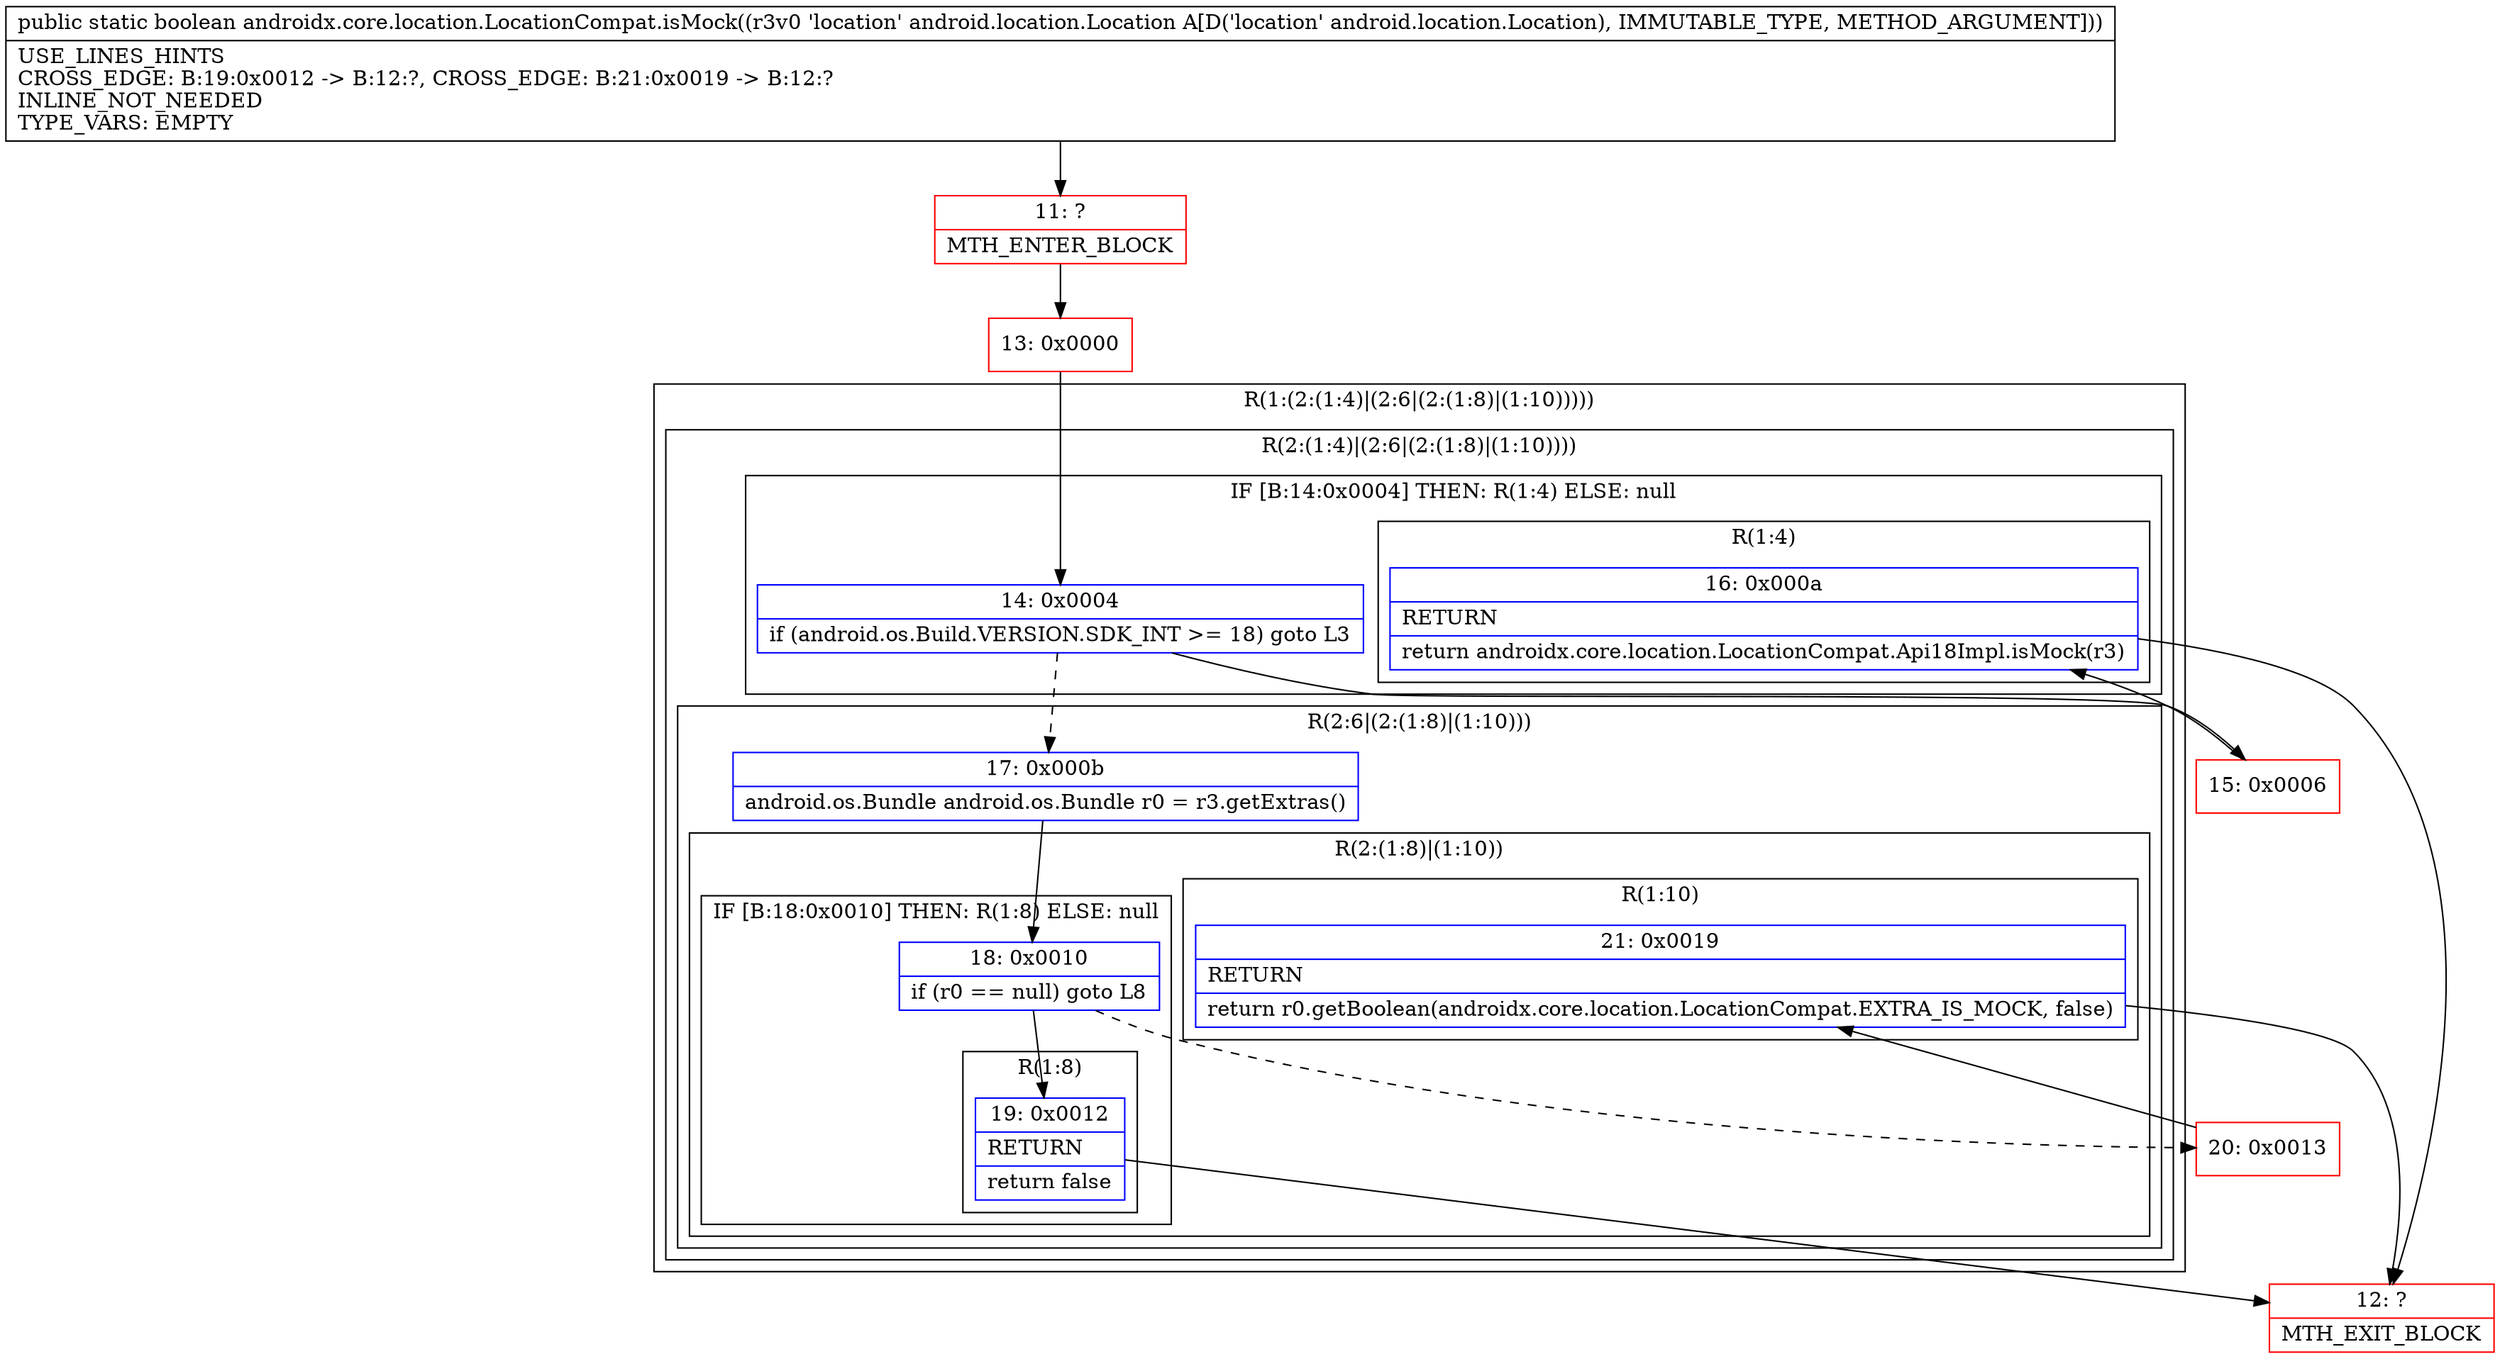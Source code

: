 digraph "CFG forandroidx.core.location.LocationCompat.isMock(Landroid\/location\/Location;)Z" {
subgraph cluster_Region_9513867 {
label = "R(1:(2:(1:4)|(2:6|(2:(1:8)|(1:10)))))";
node [shape=record,color=blue];
subgraph cluster_Region_2036872619 {
label = "R(2:(1:4)|(2:6|(2:(1:8)|(1:10))))";
node [shape=record,color=blue];
subgraph cluster_IfRegion_184393930 {
label = "IF [B:14:0x0004] THEN: R(1:4) ELSE: null";
node [shape=record,color=blue];
Node_14 [shape=record,label="{14\:\ 0x0004|if (android.os.Build.VERSION.SDK_INT \>= 18) goto L3\l}"];
subgraph cluster_Region_2062399876 {
label = "R(1:4)";
node [shape=record,color=blue];
Node_16 [shape=record,label="{16\:\ 0x000a|RETURN\l|return androidx.core.location.LocationCompat.Api18Impl.isMock(r3)\l}"];
}
}
subgraph cluster_Region_1295799033 {
label = "R(2:6|(2:(1:8)|(1:10)))";
node [shape=record,color=blue];
Node_17 [shape=record,label="{17\:\ 0x000b|android.os.Bundle android.os.Bundle r0 = r3.getExtras()\l}"];
subgraph cluster_Region_1940457505 {
label = "R(2:(1:8)|(1:10))";
node [shape=record,color=blue];
subgraph cluster_IfRegion_1287476828 {
label = "IF [B:18:0x0010] THEN: R(1:8) ELSE: null";
node [shape=record,color=blue];
Node_18 [shape=record,label="{18\:\ 0x0010|if (r0 == null) goto L8\l}"];
subgraph cluster_Region_1263845010 {
label = "R(1:8)";
node [shape=record,color=blue];
Node_19 [shape=record,label="{19\:\ 0x0012|RETURN\l|return false\l}"];
}
}
subgraph cluster_Region_374359550 {
label = "R(1:10)";
node [shape=record,color=blue];
Node_21 [shape=record,label="{21\:\ 0x0019|RETURN\l|return r0.getBoolean(androidx.core.location.LocationCompat.EXTRA_IS_MOCK, false)\l}"];
}
}
}
}
}
Node_11 [shape=record,color=red,label="{11\:\ ?|MTH_ENTER_BLOCK\l}"];
Node_13 [shape=record,color=red,label="{13\:\ 0x0000}"];
Node_15 [shape=record,color=red,label="{15\:\ 0x0006}"];
Node_12 [shape=record,color=red,label="{12\:\ ?|MTH_EXIT_BLOCK\l}"];
Node_20 [shape=record,color=red,label="{20\:\ 0x0013}"];
MethodNode[shape=record,label="{public static boolean androidx.core.location.LocationCompat.isMock((r3v0 'location' android.location.Location A[D('location' android.location.Location), IMMUTABLE_TYPE, METHOD_ARGUMENT]))  | USE_LINES_HINTS\lCROSS_EDGE: B:19:0x0012 \-\> B:12:?, CROSS_EDGE: B:21:0x0019 \-\> B:12:?\lINLINE_NOT_NEEDED\lTYPE_VARS: EMPTY\l}"];
MethodNode -> Node_11;Node_14 -> Node_15;
Node_14 -> Node_17[style=dashed];
Node_16 -> Node_12;
Node_17 -> Node_18;
Node_18 -> Node_19;
Node_18 -> Node_20[style=dashed];
Node_19 -> Node_12;
Node_21 -> Node_12;
Node_11 -> Node_13;
Node_13 -> Node_14;
Node_15 -> Node_16;
Node_20 -> Node_21;
}

